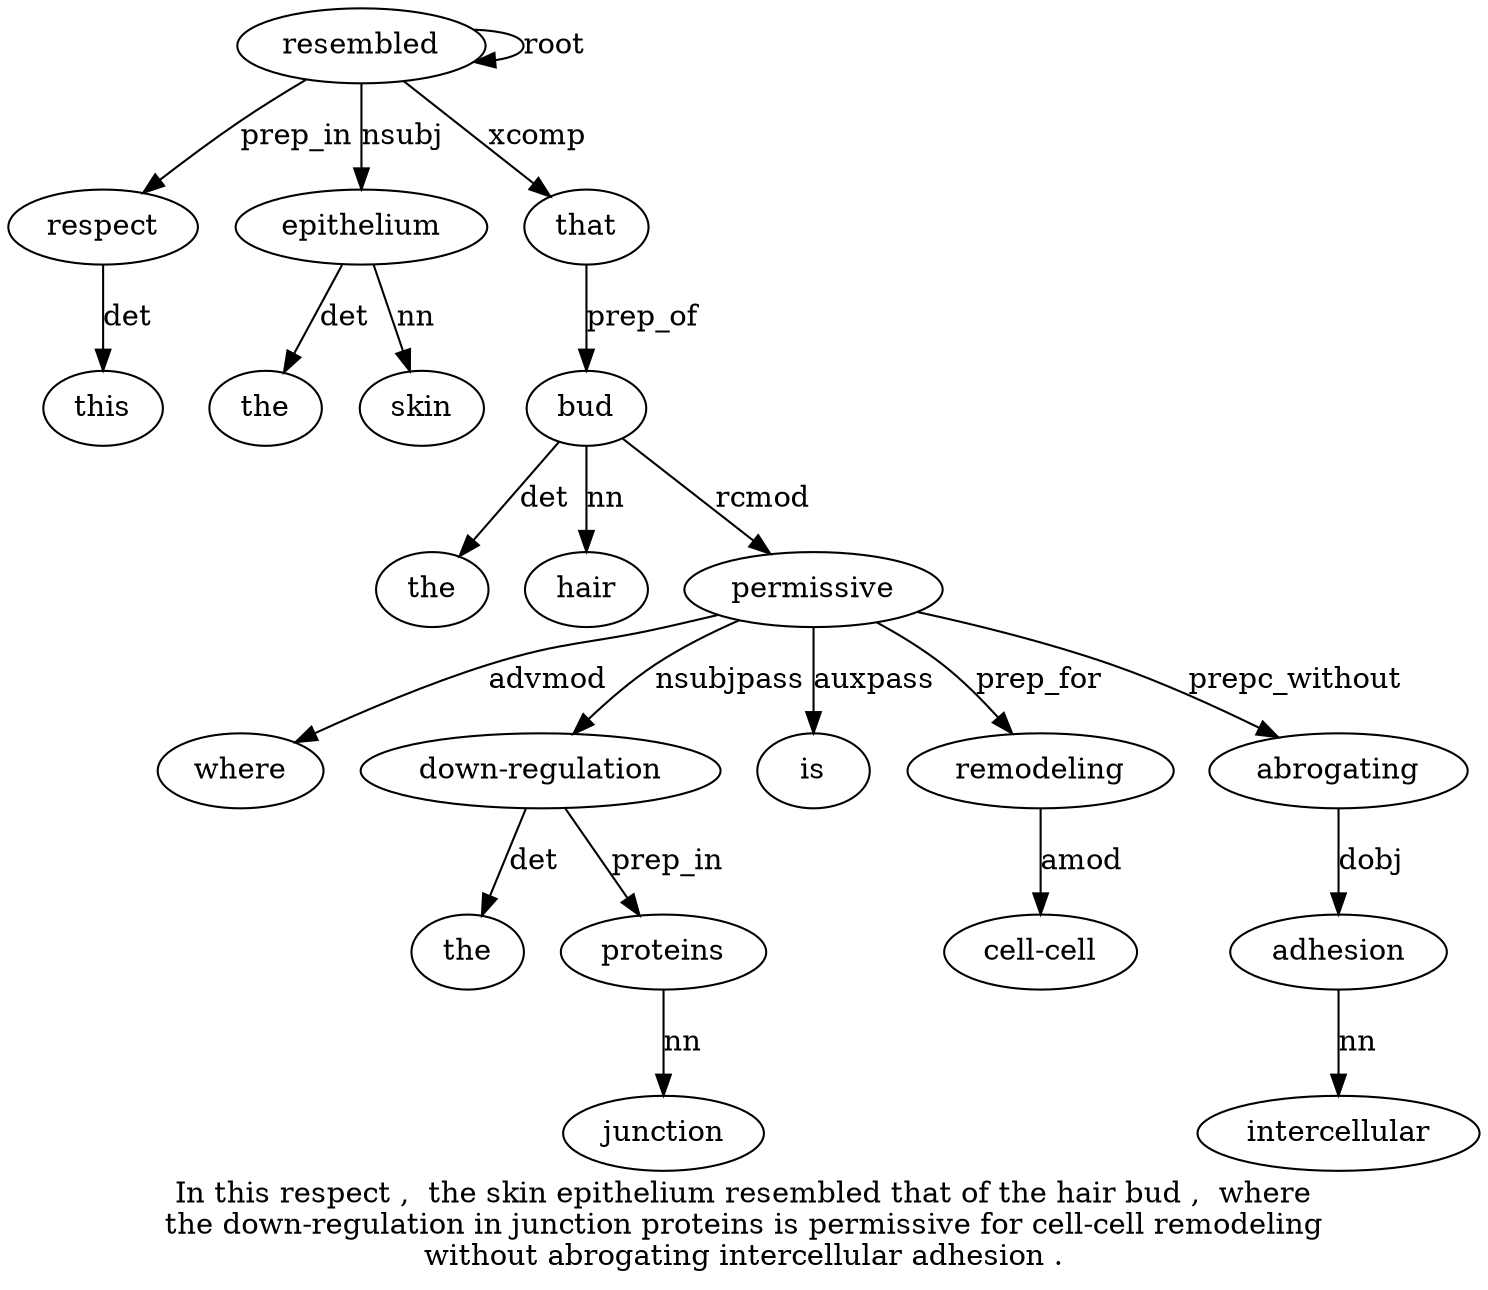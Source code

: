digraph "In this respect ,  the skin epithelium resembled that of the hair bud ,  where the down-regulation in junction proteins is permissive for cell-cell remodeling without abrogating intercellular adhesion ." {
label="In this respect ,  the skin epithelium resembled that of the hair bud ,  where
the down-regulation in junction proteins is permissive for cell-cell remodeling
without abrogating intercellular adhesion .";
respect3 [style=filled, fillcolor=white, label=respect];
this2 [style=filled, fillcolor=white, label=this];
respect3 -> this2  [label=det];
resembled8 [style=filled, fillcolor=white, label=resembled];
resembled8 -> respect3  [label=prep_in];
epithelium7 [style=filled, fillcolor=white, label=epithelium];
the5 [style=filled, fillcolor=white, label=the];
epithelium7 -> the5  [label=det];
skin6 [style=filled, fillcolor=white, label=skin];
epithelium7 -> skin6  [label=nn];
resembled8 -> epithelium7  [label=nsubj];
resembled8 -> resembled8  [label=root];
that9 [style=filled, fillcolor=white, label=that];
resembled8 -> that9  [label=xcomp];
bud13 [style=filled, fillcolor=white, label=bud];
the11 [style=filled, fillcolor=white, label=the];
bud13 -> the11  [label=det];
hair12 [style=filled, fillcolor=white, label=hair];
bud13 -> hair12  [label=nn];
that9 -> bud13  [label=prep_of];
permissive22 [style=filled, fillcolor=white, label=permissive];
where15 [style=filled, fillcolor=white, label=where];
permissive22 -> where15  [label=advmod];
"down-regulation17" [style=filled, fillcolor=white, label="down-regulation"];
the16 [style=filled, fillcolor=white, label=the];
"down-regulation17" -> the16  [label=det];
permissive22 -> "down-regulation17"  [label=nsubjpass];
proteins20 [style=filled, fillcolor=white, label=proteins];
junction19 [style=filled, fillcolor=white, label=junction];
proteins20 -> junction19  [label=nn];
"down-regulation17" -> proteins20  [label=prep_in];
is21 [style=filled, fillcolor=white, label=is];
permissive22 -> is21  [label=auxpass];
bud13 -> permissive22  [label=rcmod];
remodeling25 [style=filled, fillcolor=white, label=remodeling];
"cell-cell24" [style=filled, fillcolor=white, label="cell-cell"];
remodeling25 -> "cell-cell24"  [label=amod];
permissive22 -> remodeling25  [label=prep_for];
abrogating27 [style=filled, fillcolor=white, label=abrogating];
permissive22 -> abrogating27  [label=prepc_without];
adhesion29 [style=filled, fillcolor=white, label=adhesion];
intercellular28 [style=filled, fillcolor=white, label=intercellular];
adhesion29 -> intercellular28  [label=nn];
abrogating27 -> adhesion29  [label=dobj];
}
